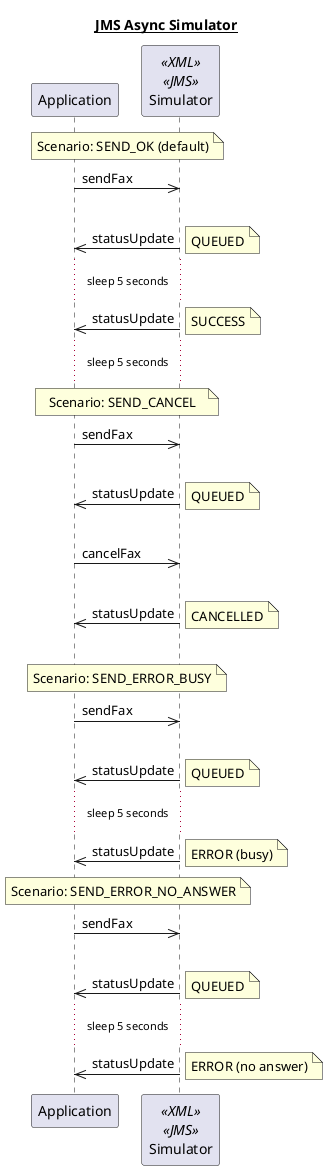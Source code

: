 @startuml

title __JMS Async Simulator__

participant "Application" as Application
participant "Simulator" as Simulator  <<XML>> <<JMS>>

note over Application, Simulator
Scenario: SEND_OK (default)
end note

Application ->> Simulator : sendFax

|||

Simulator ->> Application : statusUpdate
note right: QUEUED

... sleep 5 seconds ...

Simulator ->> Application : statusUpdate
note right: SUCCESS

... sleep 5 seconds ...

note over Application, Simulator
Scenario: SEND_CANCEL
end note

Application ->> Simulator : sendFax

|||

Simulator ->> Application : statusUpdate
note right: QUEUED

|||

Application ->> Simulator : cancelFax

|||

Simulator ->> Application : statusUpdate
note right: CANCELLED

|||

note over Application, Simulator
Scenario: SEND_ERROR_BUSY
end note

Application ->> Simulator : sendFax

|||

Simulator ->> Application : statusUpdate
note right: QUEUED

... sleep 5 seconds ...

Simulator ->> Application : statusUpdate
note right: ERROR (busy)

note over Application, Simulator
Scenario: SEND_ERROR_NO_ANSWER
end note

Application ->> Simulator : sendFax

|||

Simulator ->> Application : statusUpdate
note right: QUEUED

... sleep 5 seconds ...

Simulator ->> Application : statusUpdate
note right: ERROR (no answer)

@enduml